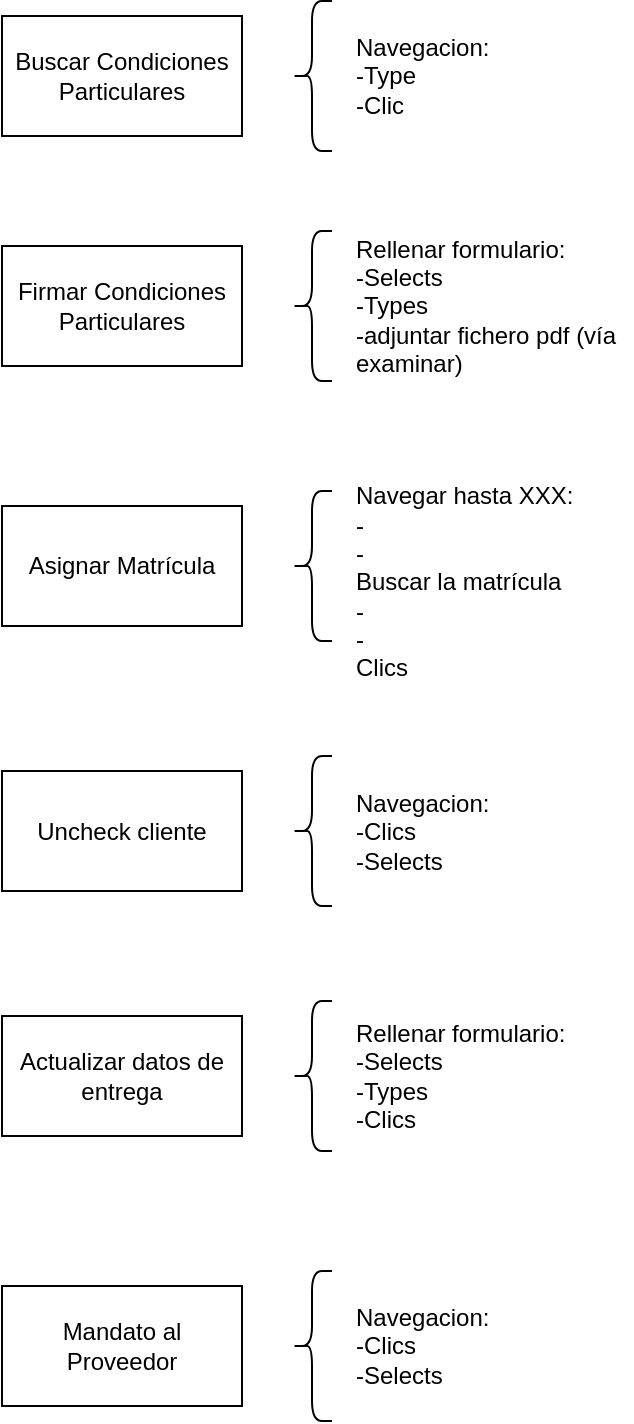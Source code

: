 <mxfile version="20.2.2" type="github">
  <diagram id="2KM7qzQD1ydCJYT5edbY" name="Proceso 79">
    <mxGraphModel dx="1038" dy="617" grid="1" gridSize="10" guides="1" tooltips="1" connect="1" arrows="1" fold="1" page="1" pageScale="1" pageWidth="850" pageHeight="1100" math="0" shadow="0">
      <root>
        <mxCell id="0" />
        <mxCell id="1" parent="0" />
        <mxCell id="OJexPiwuxhIHTzdGtKDM-1" value="Firmar Condiciones Particulares" style="rounded=0;whiteSpace=wrap;html=1;" vertex="1" parent="1">
          <mxGeometry x="365" y="145" width="120" height="60" as="geometry" />
        </mxCell>
        <mxCell id="OJexPiwuxhIHTzdGtKDM-2" value="Rellenar formulario:&lt;br style=&quot;font-size: 12px;&quot;&gt;-Selects&lt;br style=&quot;font-size: 12px;&quot;&gt;-Types&lt;br style=&quot;font-size: 12px;&quot;&gt;-adjuntar fichero pdf (vía examinar)" style="text;html=1;strokeColor=none;fillColor=none;align=left;verticalAlign=middle;whiteSpace=wrap;rounded=0;fontSize=12;" vertex="1" parent="1">
          <mxGeometry x="540" y="137.5" width="140" height="75" as="geometry" />
        </mxCell>
        <mxCell id="OJexPiwuxhIHTzdGtKDM-3" value="Asignar Matrícula" style="rounded=0;whiteSpace=wrap;html=1;" vertex="1" parent="1">
          <mxGeometry x="365" y="275" width="120" height="60" as="geometry" />
        </mxCell>
        <mxCell id="OJexPiwuxhIHTzdGtKDM-4" value="Navegar hasta XXX:&lt;br&gt;-&lt;br&gt;-&lt;br&gt;Buscar la matrícula&lt;br&gt;-&lt;br&gt;-&lt;br&gt;Clics" style="text;html=1;strokeColor=none;fillColor=none;align=left;verticalAlign=middle;whiteSpace=wrap;rounded=0;" vertex="1" parent="1">
          <mxGeometry x="540" y="267.5" width="130" height="90" as="geometry" />
        </mxCell>
        <mxCell id="OJexPiwuxhIHTzdGtKDM-5" value="Uncheck cliente" style="rounded=0;whiteSpace=wrap;html=1;" vertex="1" parent="1">
          <mxGeometry x="365" y="407.5" width="120" height="60" as="geometry" />
        </mxCell>
        <mxCell id="OJexPiwuxhIHTzdGtKDM-6" value="Actualizar datos de entrega" style="rounded=0;whiteSpace=wrap;html=1;" vertex="1" parent="1">
          <mxGeometry x="365" y="530" width="120" height="60" as="geometry" />
        </mxCell>
        <mxCell id="OJexPiwuxhIHTzdGtKDM-7" value="Navegacion:&lt;br&gt;-Clics&lt;br&gt;-Selects" style="text;html=1;strokeColor=none;fillColor=none;align=left;verticalAlign=middle;whiteSpace=wrap;rounded=0;" vertex="1" parent="1">
          <mxGeometry x="540" y="405" width="80" height="65" as="geometry" />
        </mxCell>
        <mxCell id="OJexPiwuxhIHTzdGtKDM-9" value="Rellenar formulario:&lt;br&gt;-Selects&lt;br&gt;-Types&lt;br&gt;-Clics" style="text;html=1;strokeColor=none;fillColor=none;align=left;verticalAlign=middle;whiteSpace=wrap;rounded=0;" vertex="1" parent="1">
          <mxGeometry x="540" y="523.75" width="120" height="72.5" as="geometry" />
        </mxCell>
        <mxCell id="OJexPiwuxhIHTzdGtKDM-10" value="Mandato al Proveedor" style="rounded=0;whiteSpace=wrap;html=1;" vertex="1" parent="1">
          <mxGeometry x="365" y="665" width="120" height="60" as="geometry" />
        </mxCell>
        <mxCell id="OJexPiwuxhIHTzdGtKDM-11" value="Navegacion:&lt;br&gt;-Clics&lt;br&gt;-Selects" style="text;html=1;strokeColor=none;fillColor=none;align=left;verticalAlign=middle;whiteSpace=wrap;rounded=0;" vertex="1" parent="1">
          <mxGeometry x="540" y="665" width="90" height="60" as="geometry" />
        </mxCell>
        <mxCell id="OJexPiwuxhIHTzdGtKDM-12" value="" style="shape=curlyBracket;whiteSpace=wrap;html=1;rounded=1;fontSize=12;size=0.5;" vertex="1" parent="1">
          <mxGeometry x="510" y="137.5" width="20" height="75" as="geometry" />
        </mxCell>
        <mxCell id="OJexPiwuxhIHTzdGtKDM-13" value="" style="shape=curlyBracket;whiteSpace=wrap;html=1;rounded=1;fontSize=12;size=0.5;" vertex="1" parent="1">
          <mxGeometry x="510" y="267.5" width="20" height="75" as="geometry" />
        </mxCell>
        <mxCell id="OJexPiwuxhIHTzdGtKDM-14" value="" style="shape=curlyBracket;whiteSpace=wrap;html=1;rounded=1;fontSize=12;size=0.5;" vertex="1" parent="1">
          <mxGeometry x="510" y="400" width="20" height="75" as="geometry" />
        </mxCell>
        <mxCell id="OJexPiwuxhIHTzdGtKDM-15" value="" style="shape=curlyBracket;whiteSpace=wrap;html=1;rounded=1;fontSize=12;size=0.5;" vertex="1" parent="1">
          <mxGeometry x="510" y="522.5" width="20" height="75" as="geometry" />
        </mxCell>
        <mxCell id="OJexPiwuxhIHTzdGtKDM-16" value="" style="shape=curlyBracket;whiteSpace=wrap;html=1;rounded=1;fontSize=12;size=0.5;" vertex="1" parent="1">
          <mxGeometry x="510" y="657.5" width="20" height="75" as="geometry" />
        </mxCell>
        <mxCell id="OJexPiwuxhIHTzdGtKDM-17" value="Buscar Condiciones Particulares" style="rounded=0;whiteSpace=wrap;html=1;" vertex="1" parent="1">
          <mxGeometry x="365" y="30" width="120" height="60" as="geometry" />
        </mxCell>
        <mxCell id="OJexPiwuxhIHTzdGtKDM-18" value="Navegacion:&lt;br&gt;-Type&lt;br&gt;-Clic" style="text;html=1;strokeColor=none;fillColor=none;align=left;verticalAlign=middle;whiteSpace=wrap;rounded=0;" vertex="1" parent="1">
          <mxGeometry x="540" y="27.5" width="80" height="65" as="geometry" />
        </mxCell>
        <mxCell id="OJexPiwuxhIHTzdGtKDM-19" value="" style="shape=curlyBracket;whiteSpace=wrap;html=1;rounded=1;fontSize=12;size=0.5;" vertex="1" parent="1">
          <mxGeometry x="510" y="22.5" width="20" height="75" as="geometry" />
        </mxCell>
      </root>
    </mxGraphModel>
  </diagram>
</mxfile>
